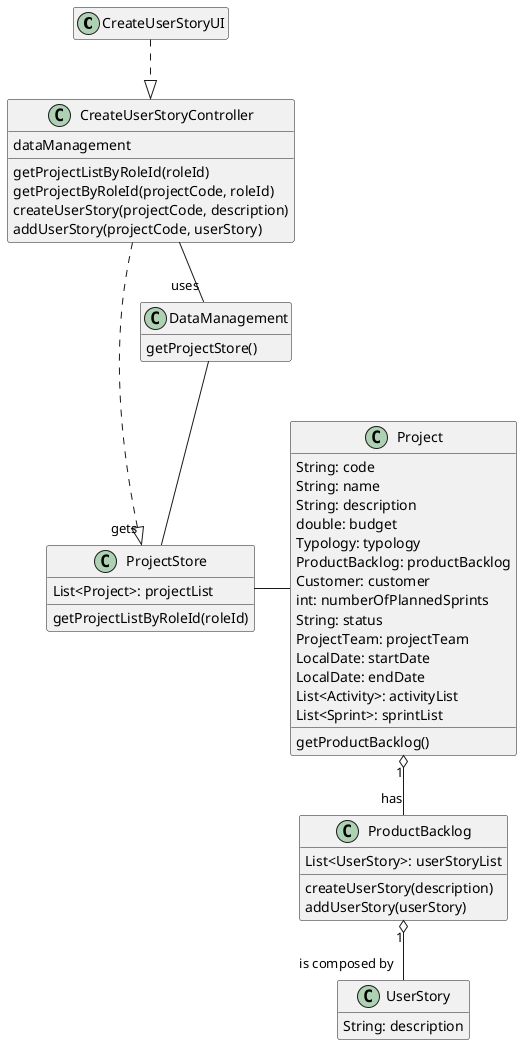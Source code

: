 @startuml
'https://plantuml.com/class-diagram

@startuml
'https://plantuml.com/class-diagram
hide empty members

class CreateUserStoryUI

class CreateUserStoryController{
    dataManagement
    getProjectListByRoleId(roleId)
    getProjectByRoleId(projectCode, roleId)
    createUserStory(projectCode, description)
    addUserStory(projectCode, userStory)
    }

class DataManagement{
    getProjectStore()
}

class ProjectStore{
    List<Project>: projectList
    getProjectListByRoleId(roleId)
}

class Project{
        String: code
        String: name
        String: description
        double: budget
        Typology: typology
        ProductBacklog: productBacklog
        Customer: customer
        int: numberOfPlannedSprints
        String: status
        ProjectTeam: projectTeam
        LocalDate: startDate
        LocalDate: endDate
        List<Activity>: activityList
        List<Sprint>: sprintList
    getProductBacklog()
}

class ProductBacklog{
    List<UserStory>: userStoryList
    createUserStory(description)
    addUserStory(userStory)
}

class UserStory {
    String: description
}

CreateUserStoryUI ..|>  CreateUserStoryController
CreateUserStoryController -- "uses" DataManagement
CreateUserStoryController ..|>  "gets" ProjectStore
DataManagement -- ProjectStore
ProjectStore -r- Project
Project "1" o-- "has" ProductBacklog
ProductBacklog  "1" o-- "is composed by"UserStory


@enduml